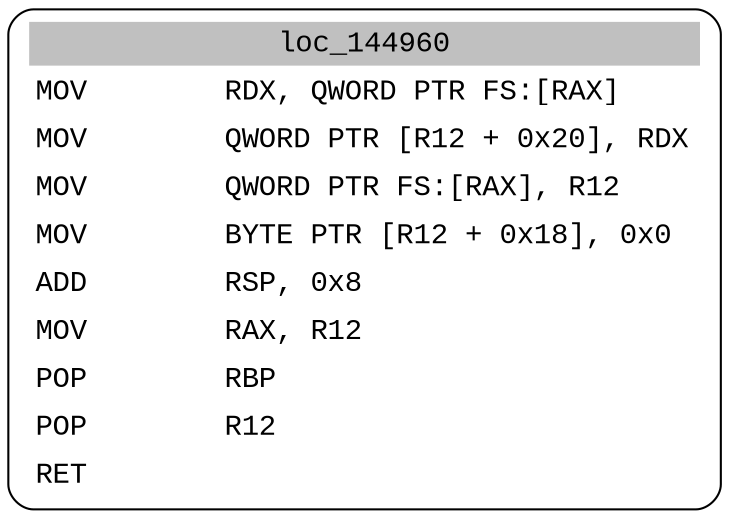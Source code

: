 digraph asm_graph {
1941 [
shape="Mrecord" fontname="Courier New"label =<<table border="0" cellborder="0" cellpadding="3"><tr><td align="center" colspan="2" bgcolor="grey">loc_144960</td></tr><tr><td align="left">MOV        RDX, QWORD PTR FS:[RAX]</td></tr><tr><td align="left">MOV        QWORD PTR [R12 + 0x20], RDX</td></tr><tr><td align="left">MOV        QWORD PTR FS:[RAX], R12</td></tr><tr><td align="left">MOV        BYTE PTR [R12 + 0x18], 0x0</td></tr><tr><td align="left">ADD        RSP, 0x8</td></tr><tr><td align="left">MOV        RAX, R12</td></tr><tr><td align="left">POP        RBP</td></tr><tr><td align="left">POP        R12</td></tr><tr><td align="left">RET        </td></tr></table>> ];
}